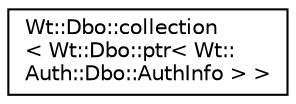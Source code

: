 digraph "Graphical Class Hierarchy"
{
 // LATEX_PDF_SIZE
  edge [fontname="Helvetica",fontsize="10",labelfontname="Helvetica",labelfontsize="10"];
  node [fontname="Helvetica",fontsize="10",shape=record];
  rankdir="LR";
  Node0 [label="Wt::Dbo::collection\l\< Wt::Dbo::ptr\< Wt::\lAuth::Dbo::AuthInfo \> \>",height=0.2,width=0.4,color="black", fillcolor="white", style="filled",URL="$classWt_1_1Dbo_1_1collection.html",tooltip=" "];
}
